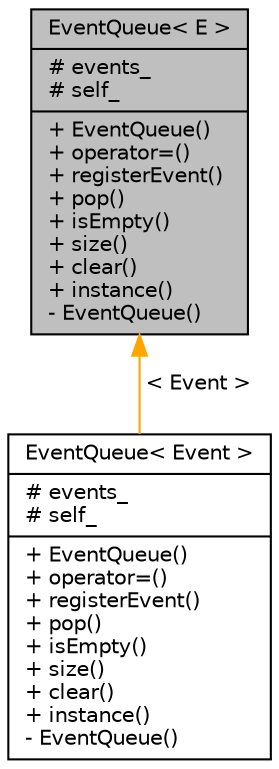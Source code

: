 digraph "EventQueue&lt; E &gt;"
{
 // INTERACTIVE_SVG=YES
 // LATEX_PDF_SIZE
  bgcolor="transparent";
  edge [fontname="Helvetica",fontsize="10",labelfontname="Helvetica",labelfontsize="10"];
  node [fontname="Helvetica",fontsize="10",shape=record];
  Node1 [label="{EventQueue\< E \>\n|# events_\l# self_\l|+ EventQueue()\l+ operator=()\l+ registerEvent()\l+ pop()\l+ isEmpty()\l+ size()\l+ clear()\l+ instance()\l- EventQueue()\l}",height=0.2,width=0.4,color="black", fillcolor="grey75", style="filled", fontcolor="black",tooltip="Singleton class wrapper for std::queue<E>."];
  Node1 -> Node2 [dir="back",color="orange",fontsize="10",style="solid",label=" \< Event \>" ,fontname="Helvetica"];
  Node2 [label="{EventQueue\< Event \>\n|# events_\l# self_\l|+ EventQueue()\l+ operator=()\l+ registerEvent()\l+ pop()\l+ isEmpty()\l+ size()\l+ clear()\l+ instance()\l- EventQueue()\l}",height=0.2,width=0.4,color="black",URL="$class_event_queue.html",tooltip=" "];
}
